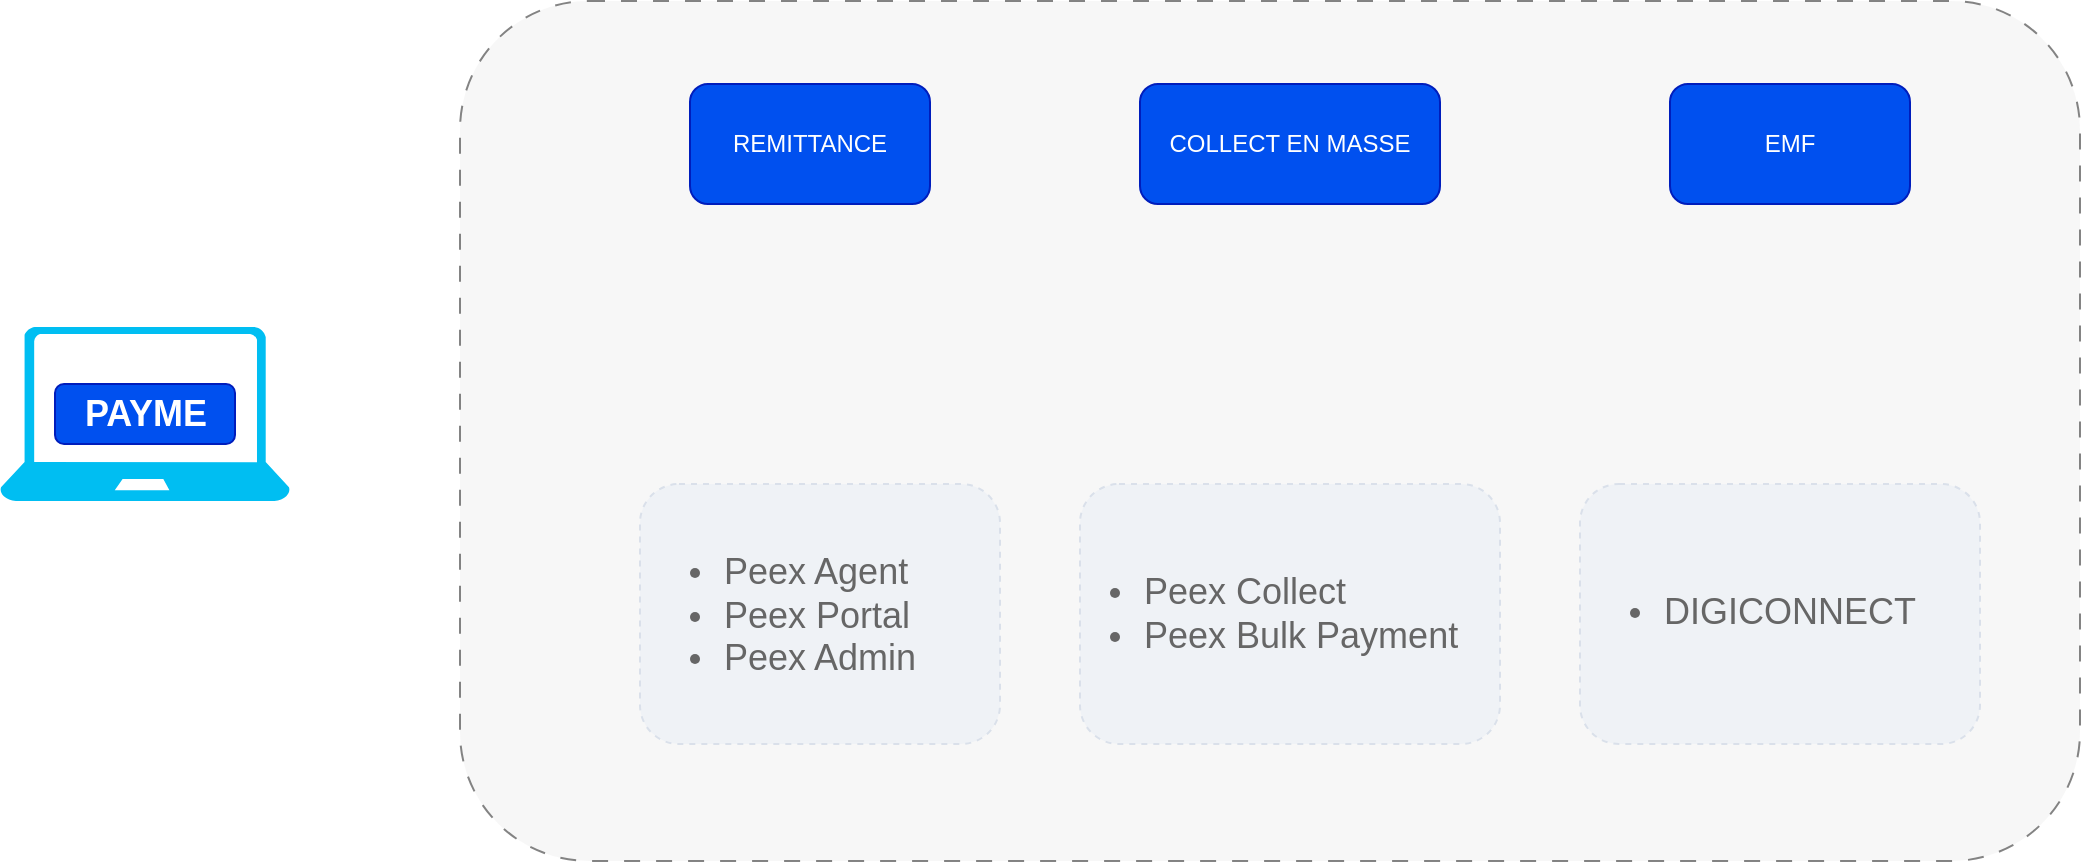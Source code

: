 <mxfile version="24.7.17">
  <diagram name="Page-1" id="SfVXjJMxJvIR2DUhF9N2">
    <mxGraphModel dx="1235" dy="726" grid="1" gridSize="10" guides="1" tooltips="1" connect="1" arrows="1" fold="1" page="1" pageScale="1" pageWidth="1100" pageHeight="850" math="0" shadow="0">
      <root>
        <mxCell id="0" />
        <mxCell id="1" parent="0" />
        <mxCell id="MirSpIWI6XTZy0-F90U4-18" value="" style="rounded=1;whiteSpace=wrap;html=1;fillColor=#dae8fc;strokeColor=#6c8ebf;dashed=1;" vertex="1" parent="1">
          <mxGeometry x="820" y="420" width="200" height="130" as="geometry" />
        </mxCell>
        <mxCell id="MirSpIWI6XTZy0-F90U4-17" value="" style="rounded=1;whiteSpace=wrap;html=1;fillColor=#dae8fc;strokeColor=#6c8ebf;dashed=1;" vertex="1" parent="1">
          <mxGeometry x="570" y="420" width="210" height="130" as="geometry" />
        </mxCell>
        <mxCell id="MirSpIWI6XTZy0-F90U4-13" value="" style="rounded=1;whiteSpace=wrap;html=1;fillColor=#dae8fc;strokeColor=#6c8ebf;dashed=1;" vertex="1" parent="1">
          <mxGeometry x="350" y="420" width="180" height="130" as="geometry" />
        </mxCell>
        <mxCell id="MirSpIWI6XTZy0-F90U4-5" value="" style="group" vertex="1" connectable="0" parent="1">
          <mxGeometry x="30" y="350" width="145" height="87" as="geometry" />
        </mxCell>
        <mxCell id="MirSpIWI6XTZy0-F90U4-4" value="&lt;h2&gt;&lt;font style=&quot;font-size: 18px;&quot;&gt;PAYME&lt;/font&gt;&lt;/h2&gt;" style="rounded=1;whiteSpace=wrap;html=1;fillColor=#0050ef;fontColor=#ffffff;strokeColor=#001DBC;" vertex="1" parent="MirSpIWI6XTZy0-F90U4-5">
          <mxGeometry x="27.5" y="20" width="90" height="30" as="geometry" />
        </mxCell>
        <mxCell id="MirSpIWI6XTZy0-F90U4-3" value="" style="verticalLabelPosition=bottom;html=1;verticalAlign=top;align=center;strokeColor=none;fillColor=#00BEF2;shape=mxgraph.azure.laptop;pointerEvents=1;" vertex="1" parent="MirSpIWI6XTZy0-F90U4-5">
          <mxGeometry y="-8.5" width="145" height="87" as="geometry" />
        </mxCell>
        <mxCell id="MirSpIWI6XTZy0-F90U4-6" value="" style="rounded=1;whiteSpace=wrap;html=1;fillColor=#f5f5f5;strokeColor=#666666;dashed=1;dashPattern=8 8;fillStyle=solid;opacity=80;fontColor=#333333;" vertex="1" parent="1">
          <mxGeometry x="260" y="178.5" width="810" height="430" as="geometry" />
        </mxCell>
        <mxCell id="MirSpIWI6XTZy0-F90U4-7" value="REMITTANCE" style="rounded=1;whiteSpace=wrap;html=1;fillColor=#0050ef;fontColor=#ffffff;strokeColor=#001DBC;" vertex="1" parent="1">
          <mxGeometry x="375" y="220" width="120" height="60" as="geometry" />
        </mxCell>
        <mxCell id="MirSpIWI6XTZy0-F90U4-8" value="&lt;ul&gt;&lt;li&gt;&lt;font style=&quot;font-size: 18px;&quot;&gt;Peex Agent&amp;nbsp;&lt;/font&gt;&lt;/li&gt;&lt;li&gt;&lt;span style=&quot;font-size: 18px;&quot;&gt;Peex Portal&lt;/span&gt;&lt;/li&gt;&lt;li&gt;&lt;span style=&quot;font-size: 18px;&quot;&gt;Peex Admin&lt;/span&gt;&lt;/li&gt;&lt;/ul&gt;" style="strokeWidth=1;shadow=0;dashed=0;align=center;html=1;shape=mxgraph.mockup.text.bulletedList;textColor=#666666;mainText=,,,,;textSize=17;bulletStyle=none;strokeColor=none;fillColor=none;align=left;verticalAlign=top;fontSize=17;fontColor=#666666;" vertex="1" parent="1">
          <mxGeometry x="350" y="430" width="170" height="113" as="geometry" />
        </mxCell>
        <mxCell id="MirSpIWI6XTZy0-F90U4-9" value="&lt;ul&gt;&lt;li&gt;&lt;span style=&quot;font-size: 18px;&quot;&gt;Peex Collect&amp;nbsp;&lt;/span&gt;&lt;/li&gt;&lt;li&gt;&lt;span style=&quot;font-size: 18px;&quot;&gt;Peex Bulk Payment&lt;/span&gt;&lt;/li&gt;&lt;/ul&gt;" style="strokeWidth=1;shadow=0;dashed=0;align=center;html=1;shape=mxgraph.mockup.text.bulletedList;textColor=#666666;mainText=,,,,;textSize=17;bulletStyle=none;strokeColor=none;fillColor=none;align=left;verticalAlign=top;fontSize=17;fontColor=#666666;" vertex="1" parent="1">
          <mxGeometry x="560" y="440" width="220" height="100" as="geometry" />
        </mxCell>
        <mxCell id="MirSpIWI6XTZy0-F90U4-10" value="&lt;ul&gt;&lt;li&gt;&lt;span style=&quot;font-size: 18px;&quot;&gt;DIGICONNECT&lt;/span&gt;&lt;/li&gt;&lt;/ul&gt;" style="strokeWidth=1;shadow=0;dashed=0;align=center;html=1;shape=mxgraph.mockup.text.bulletedList;textColor=#666666;mainText=,,,,;textSize=17;bulletStyle=none;strokeColor=none;fillColor=none;align=left;verticalAlign=top;fontSize=17;fontColor=#666666;" vertex="1" parent="1">
          <mxGeometry x="820" y="449.5" width="210" height="63" as="geometry" />
        </mxCell>
        <mxCell id="MirSpIWI6XTZy0-F90U4-11" value="COLLECT EN MASSE" style="rounded=1;whiteSpace=wrap;html=1;fillColor=#0050ef;fontColor=#ffffff;strokeColor=#001DBC;" vertex="1" parent="1">
          <mxGeometry x="600" y="220" width="150" height="60" as="geometry" />
        </mxCell>
        <mxCell id="MirSpIWI6XTZy0-F90U4-12" value="EMF" style="rounded=1;whiteSpace=wrap;html=1;fillColor=#0050ef;fontColor=#ffffff;strokeColor=#001DBC;" vertex="1" parent="1">
          <mxGeometry x="865" y="220" width="120" height="60" as="geometry" />
        </mxCell>
      </root>
    </mxGraphModel>
  </diagram>
</mxfile>
